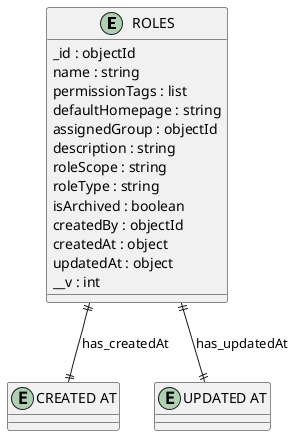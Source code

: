 @startuml ROLES_Diagram

entity "ROLES" as ROLES {
  _id : objectId
  name : string
  permissionTags : list
  defaultHomepage : string
  assignedGroup : objectId
  description : string
  roleScope : string
  roleType : string
  isArchived : boolean
  createdBy : objectId
  createdAt : object
  updatedAt : object
  __v : int
}

entity "CREATED AT" as CREATED_AT {
}

entity "UPDATED AT" as UPDATED_AT {
}

' // Relationships
ROLES ||--|| CREATED_AT : has_createdAt
ROLES ||--|| UPDATED_AT : has_updatedAt
@enduml
